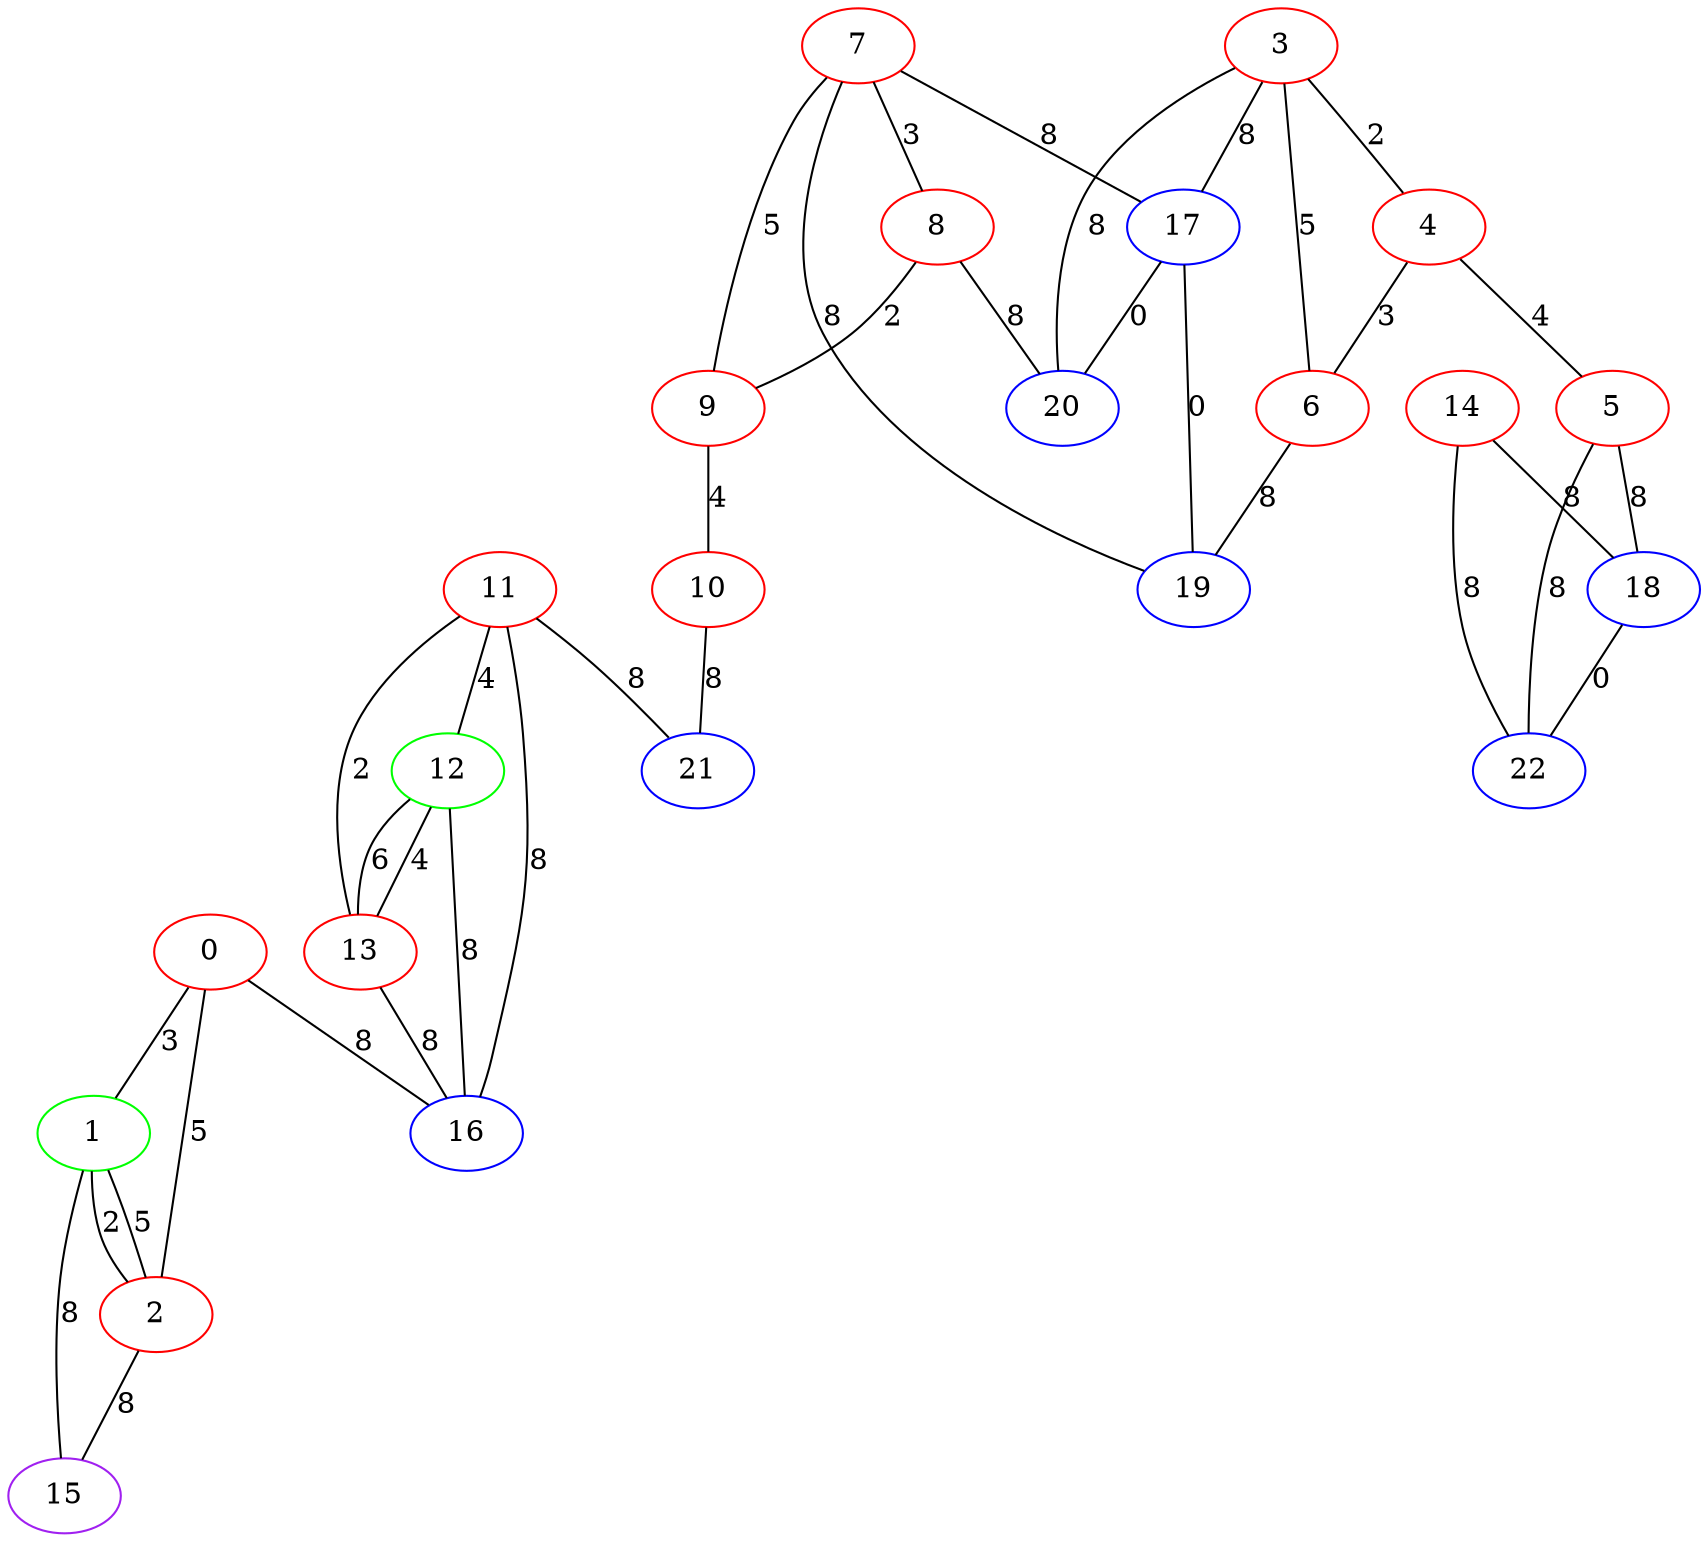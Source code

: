 graph "" {
0 [color=red, weight=1];
1 [color=green, weight=2];
2 [color=red, weight=1];
3 [color=red, weight=1];
4 [color=red, weight=1];
5 [color=red, weight=1];
6 [color=red, weight=1];
7 [color=red, weight=1];
8 [color=red, weight=1];
9 [color=red, weight=1];
10 [color=red, weight=1];
11 [color=red, weight=1];
12 [color=green, weight=2];
13 [color=red, weight=1];
14 [color=red, weight=1];
15 [color=purple, weight=4];
16 [color=blue, weight=3];
17 [color=blue, weight=3];
18 [color=blue, weight=3];
19 [color=blue, weight=3];
20 [color=blue, weight=3];
21 [color=blue, weight=3];
22 [color=blue, weight=3];
0 -- 16  [key=0, label=8];
0 -- 1  [key=0, label=3];
0 -- 2  [key=0, label=5];
1 -- 2  [key=0, label=2];
1 -- 2  [key=1, label=5];
1 -- 15  [key=0, label=8];
2 -- 15  [key=0, label=8];
3 -- 17  [key=0, label=8];
3 -- 4  [key=0, label=2];
3 -- 6  [key=0, label=5];
3 -- 20  [key=0, label=8];
4 -- 5  [key=0, label=4];
4 -- 6  [key=0, label=3];
5 -- 18  [key=0, label=8];
5 -- 22  [key=0, label=8];
6 -- 19  [key=0, label=8];
7 -- 8  [key=0, label=3];
7 -- 9  [key=0, label=5];
7 -- 19  [key=0, label=8];
7 -- 17  [key=0, label=8];
8 -- 9  [key=0, label=2];
8 -- 20  [key=0, label=8];
9 -- 10  [key=0, label=4];
10 -- 21  [key=0, label=8];
11 -- 16  [key=0, label=8];
11 -- 12  [key=0, label=4];
11 -- 13  [key=0, label=2];
11 -- 21  [key=0, label=8];
12 -- 16  [key=0, label=8];
12 -- 13  [key=0, label=4];
12 -- 13  [key=1, label=6];
13 -- 16  [key=0, label=8];
14 -- 18  [key=0, label=8];
14 -- 22  [key=0, label=8];
17 -- 19  [key=0, label=0];
17 -- 20  [key=0, label=0];
18 -- 22  [key=0, label=0];
}
